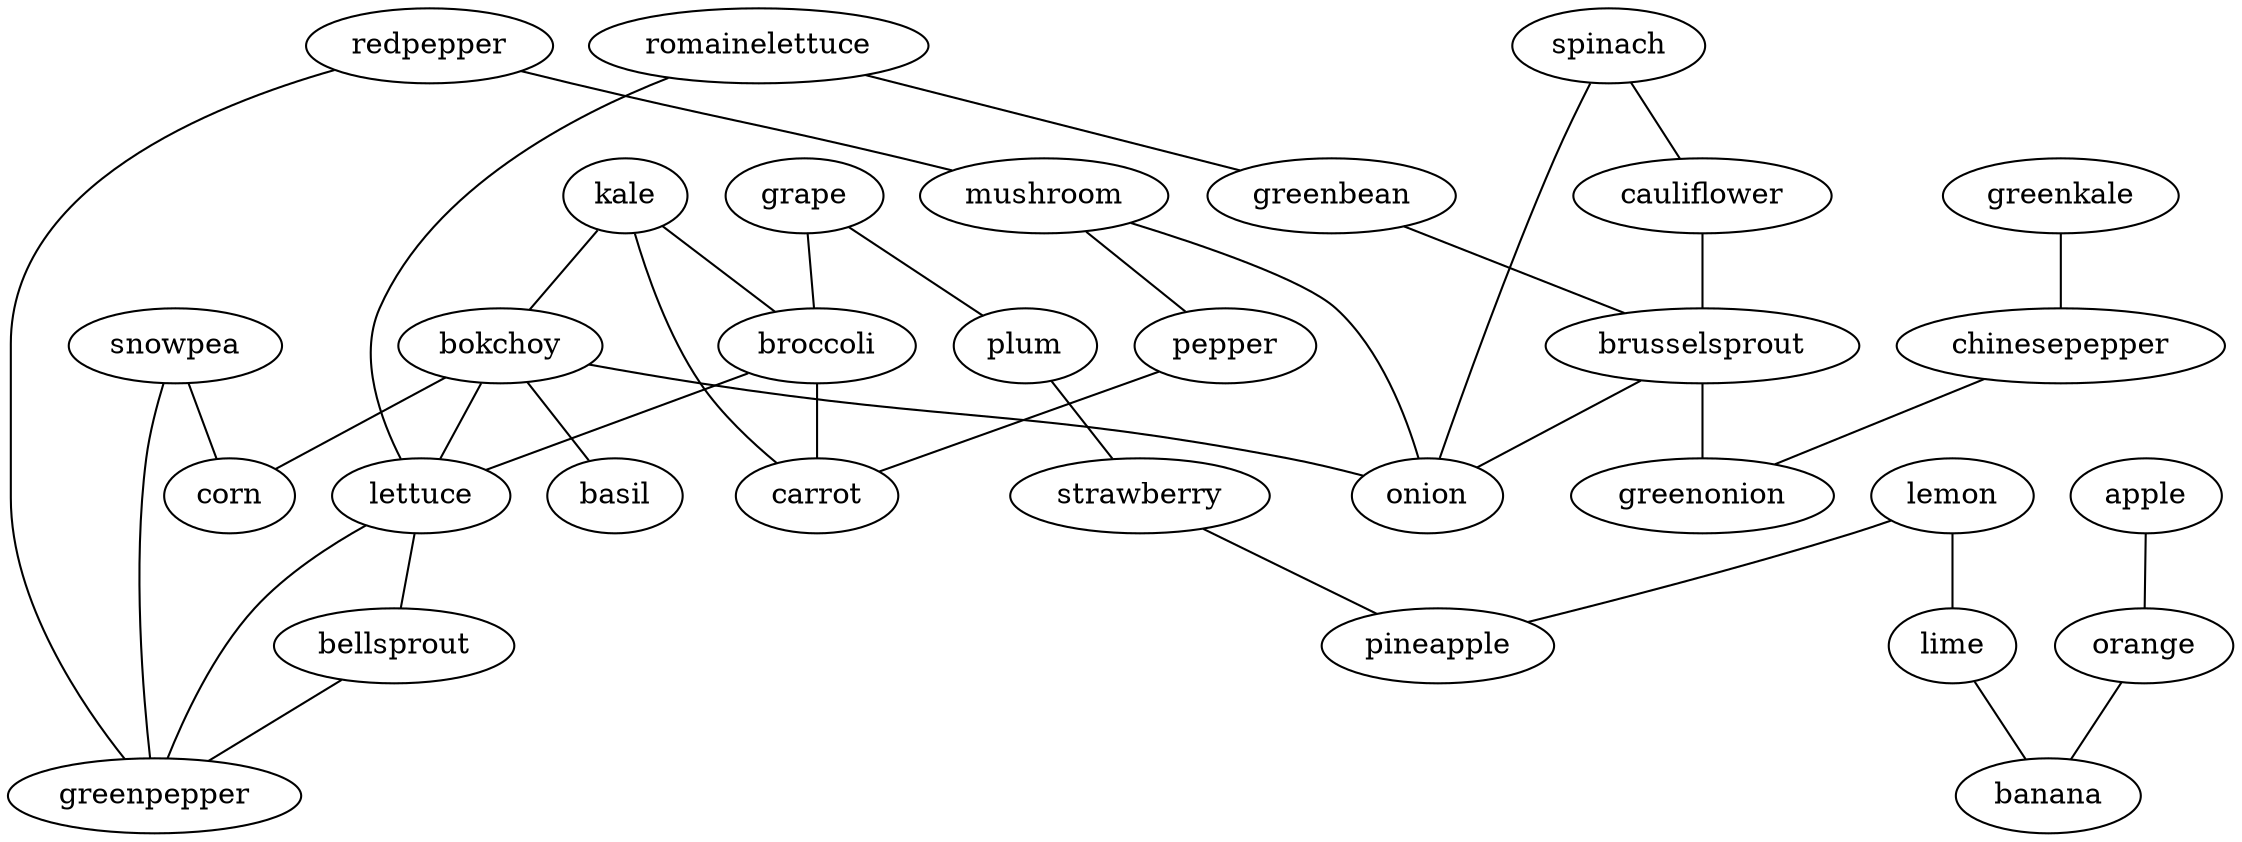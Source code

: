 strict graph G {
redpepper;
kale;
greenkale;
romainelettuce;
apple;
lemon;
mushroom;
spinach;
snowpea;
greenbean;
orange;
lime;
banana;
pepper;
cauliflower;
bokchoy;
chinesepepper;
basil;
grape;
broccoli;
brusselsprout;
onion;
lettuce;
corn;
plum;
bellsprout;
strawberry;
carrot;
pineapple;
greenpepper;
greenonion;
redpepper -- greenpepper  [weight=1];
redpepper -- mushroom  [weight=1];
kale -- bokchoy  [weight=1];
kale -- carrot  [weight=1];
kale -- broccoli  [weight=1];
greenkale -- chinesepepper  [weight=1];
romainelettuce -- lettuce  [weight=1];
romainelettuce -- greenbean  [weight=1];
apple -- orange  [weight=1];
lemon -- pineapple  [weight=1];
lemon -- lime  [weight=1];
mushroom -- pepper  [weight=1];
mushroom -- onion  [weight=1];
spinach -- onion  [weight=1];
spinach -- cauliflower  [weight=1];
snowpea -- corn  [weight=1];
snowpea -- greenpepper  [weight=1];
greenbean -- brusselsprout  [weight=1];
orange -- banana  [weight=1];
lime -- banana  [weight=1];
pepper -- carrot  [weight=1];
cauliflower -- brusselsprout  [weight=1];
bokchoy -- onion  [weight=1];
bokchoy -- corn  [weight=1];
bokchoy -- lettuce  [weight=1];
bokchoy -- basil  [weight=1];
chinesepepper -- greenonion  [weight=1];
grape -- plum  [weight=1];
grape -- broccoli  [weight=1];
broccoli -- lettuce  [weight=1];
broccoli -- carrot  [weight=1];
brusselsprout -- onion  [weight=1];
brusselsprout -- greenonion  [weight=1];
lettuce -- bellsprout  [weight=1];
lettuce -- greenpepper  [weight=1];
plum -- strawberry  [weight=1];
bellsprout -- greenpepper  [weight=1];
strawberry -- pineapple  [weight=1];
}

